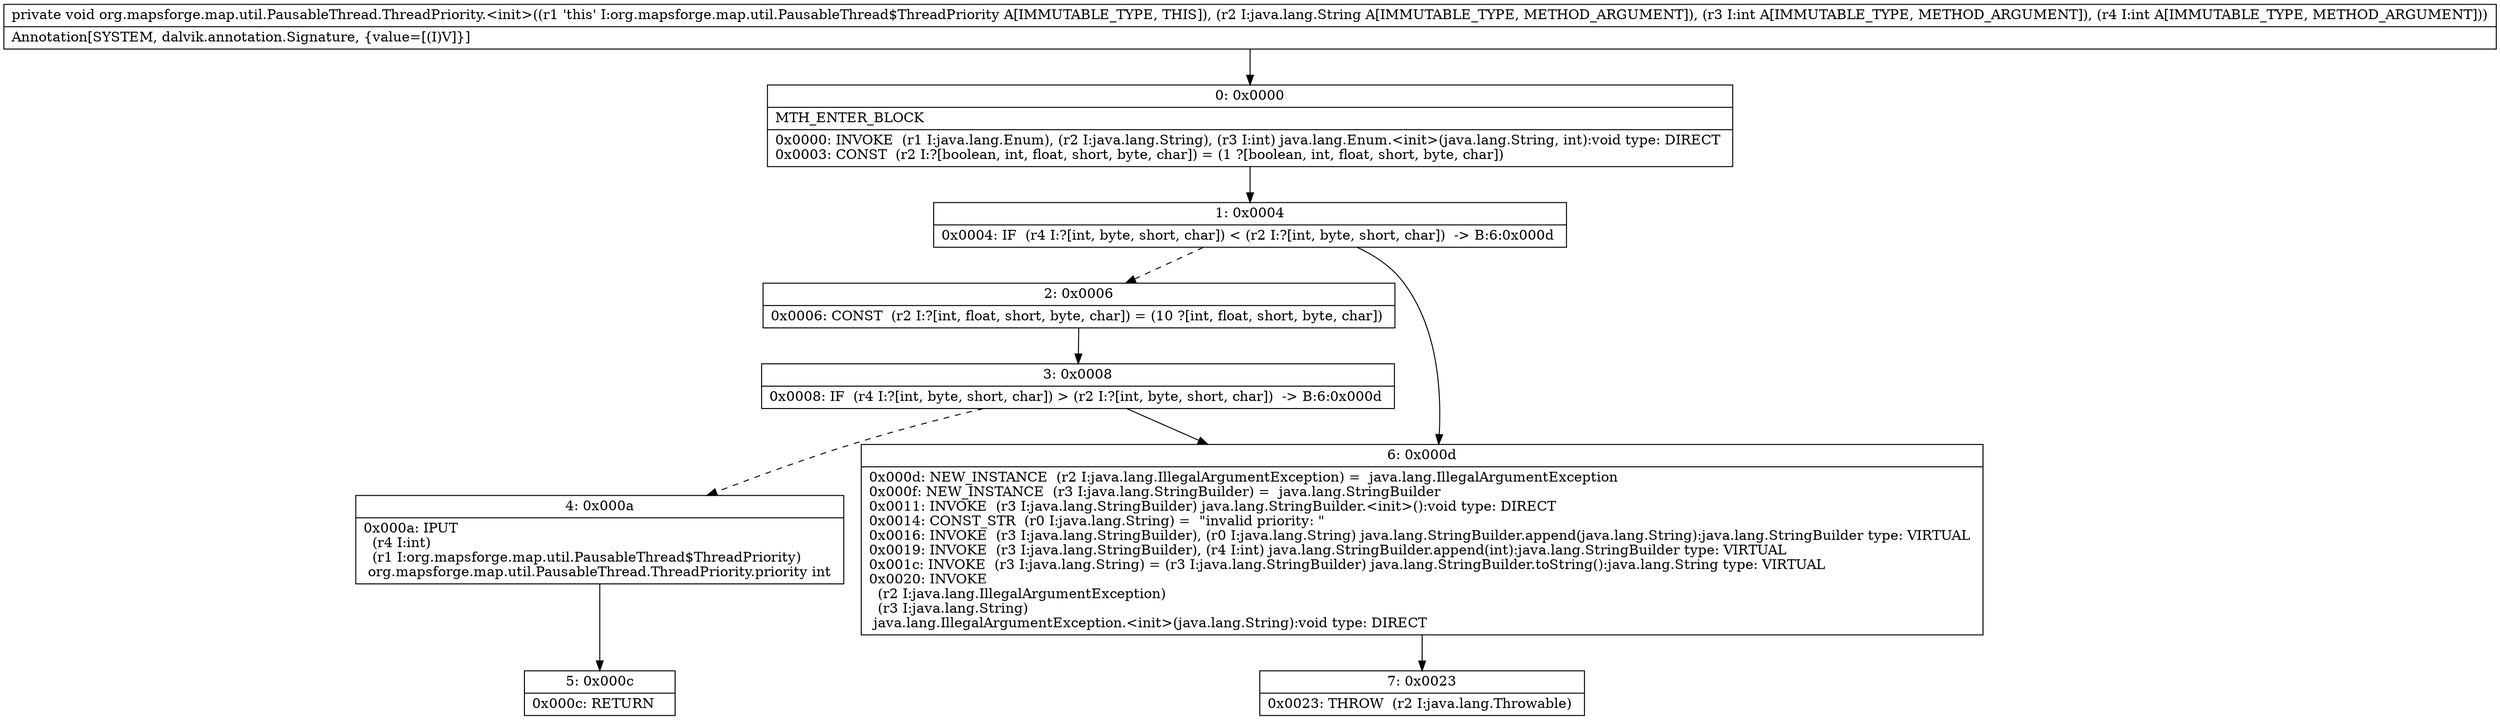 digraph "CFG fororg.mapsforge.map.util.PausableThread.ThreadPriority.\<init\>(Ljava\/lang\/String;II)V" {
Node_0 [shape=record,label="{0\:\ 0x0000|MTH_ENTER_BLOCK\l|0x0000: INVOKE  (r1 I:java.lang.Enum), (r2 I:java.lang.String), (r3 I:int) java.lang.Enum.\<init\>(java.lang.String, int):void type: DIRECT \l0x0003: CONST  (r2 I:?[boolean, int, float, short, byte, char]) = (1 ?[boolean, int, float, short, byte, char]) \l}"];
Node_1 [shape=record,label="{1\:\ 0x0004|0x0004: IF  (r4 I:?[int, byte, short, char]) \< (r2 I:?[int, byte, short, char])  \-\> B:6:0x000d \l}"];
Node_2 [shape=record,label="{2\:\ 0x0006|0x0006: CONST  (r2 I:?[int, float, short, byte, char]) = (10 ?[int, float, short, byte, char]) \l}"];
Node_3 [shape=record,label="{3\:\ 0x0008|0x0008: IF  (r4 I:?[int, byte, short, char]) \> (r2 I:?[int, byte, short, char])  \-\> B:6:0x000d \l}"];
Node_4 [shape=record,label="{4\:\ 0x000a|0x000a: IPUT  \l  (r4 I:int)\l  (r1 I:org.mapsforge.map.util.PausableThread$ThreadPriority)\l org.mapsforge.map.util.PausableThread.ThreadPriority.priority int \l}"];
Node_5 [shape=record,label="{5\:\ 0x000c|0x000c: RETURN   \l}"];
Node_6 [shape=record,label="{6\:\ 0x000d|0x000d: NEW_INSTANCE  (r2 I:java.lang.IllegalArgumentException) =  java.lang.IllegalArgumentException \l0x000f: NEW_INSTANCE  (r3 I:java.lang.StringBuilder) =  java.lang.StringBuilder \l0x0011: INVOKE  (r3 I:java.lang.StringBuilder) java.lang.StringBuilder.\<init\>():void type: DIRECT \l0x0014: CONST_STR  (r0 I:java.lang.String) =  \"invalid priority: \" \l0x0016: INVOKE  (r3 I:java.lang.StringBuilder), (r0 I:java.lang.String) java.lang.StringBuilder.append(java.lang.String):java.lang.StringBuilder type: VIRTUAL \l0x0019: INVOKE  (r3 I:java.lang.StringBuilder), (r4 I:int) java.lang.StringBuilder.append(int):java.lang.StringBuilder type: VIRTUAL \l0x001c: INVOKE  (r3 I:java.lang.String) = (r3 I:java.lang.StringBuilder) java.lang.StringBuilder.toString():java.lang.String type: VIRTUAL \l0x0020: INVOKE  \l  (r2 I:java.lang.IllegalArgumentException)\l  (r3 I:java.lang.String)\l java.lang.IllegalArgumentException.\<init\>(java.lang.String):void type: DIRECT \l}"];
Node_7 [shape=record,label="{7\:\ 0x0023|0x0023: THROW  (r2 I:java.lang.Throwable) \l}"];
MethodNode[shape=record,label="{private void org.mapsforge.map.util.PausableThread.ThreadPriority.\<init\>((r1 'this' I:org.mapsforge.map.util.PausableThread$ThreadPriority A[IMMUTABLE_TYPE, THIS]), (r2 I:java.lang.String A[IMMUTABLE_TYPE, METHOD_ARGUMENT]), (r3 I:int A[IMMUTABLE_TYPE, METHOD_ARGUMENT]), (r4 I:int A[IMMUTABLE_TYPE, METHOD_ARGUMENT]))  | Annotation[SYSTEM, dalvik.annotation.Signature, \{value=[(I)V]\}]\l}"];
MethodNode -> Node_0;
Node_0 -> Node_1;
Node_1 -> Node_2[style=dashed];
Node_1 -> Node_6;
Node_2 -> Node_3;
Node_3 -> Node_4[style=dashed];
Node_3 -> Node_6;
Node_4 -> Node_5;
Node_6 -> Node_7;
}

